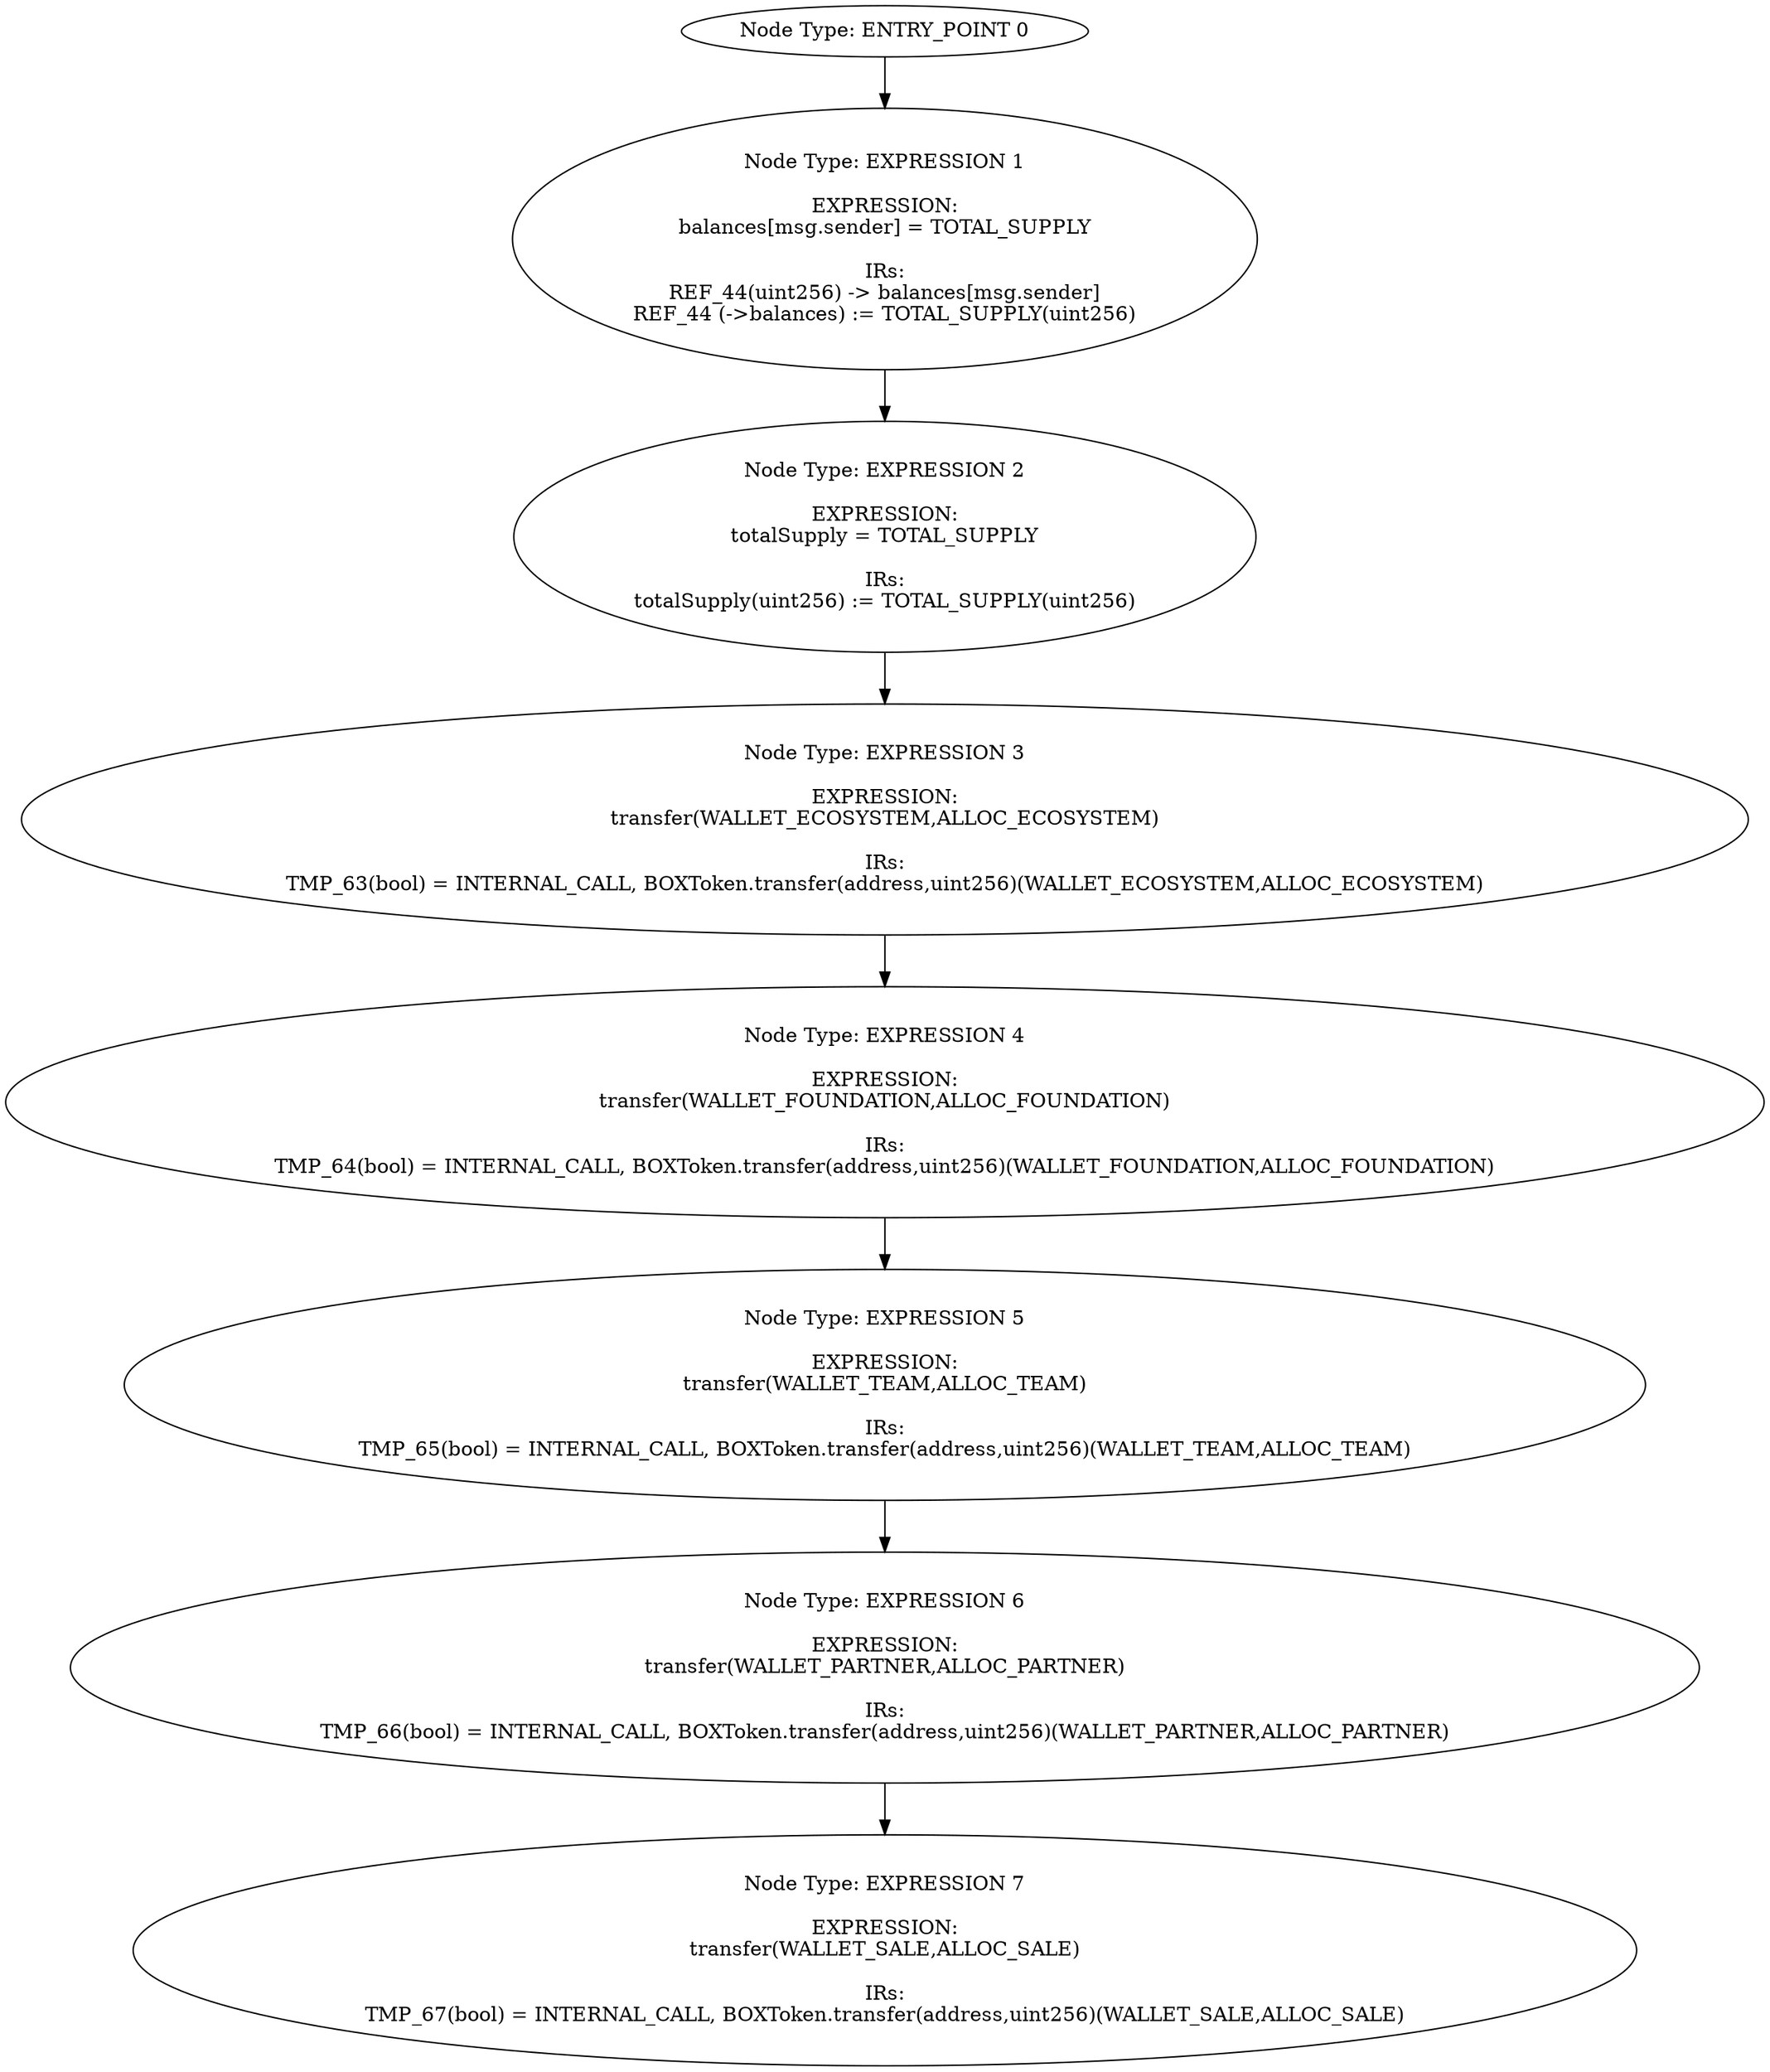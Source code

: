 digraph{
0[label="Node Type: ENTRY_POINT 0
"];
0->1;
1[label="Node Type: EXPRESSION 1

EXPRESSION:
balances[msg.sender] = TOTAL_SUPPLY

IRs:
REF_44(uint256) -> balances[msg.sender]
REF_44 (->balances) := TOTAL_SUPPLY(uint256)"];
1->2;
2[label="Node Type: EXPRESSION 2

EXPRESSION:
totalSupply = TOTAL_SUPPLY

IRs:
totalSupply(uint256) := TOTAL_SUPPLY(uint256)"];
2->3;
3[label="Node Type: EXPRESSION 3

EXPRESSION:
transfer(WALLET_ECOSYSTEM,ALLOC_ECOSYSTEM)

IRs:
TMP_63(bool) = INTERNAL_CALL, BOXToken.transfer(address,uint256)(WALLET_ECOSYSTEM,ALLOC_ECOSYSTEM)"];
3->4;
4[label="Node Type: EXPRESSION 4

EXPRESSION:
transfer(WALLET_FOUNDATION,ALLOC_FOUNDATION)

IRs:
TMP_64(bool) = INTERNAL_CALL, BOXToken.transfer(address,uint256)(WALLET_FOUNDATION,ALLOC_FOUNDATION)"];
4->5;
5[label="Node Type: EXPRESSION 5

EXPRESSION:
transfer(WALLET_TEAM,ALLOC_TEAM)

IRs:
TMP_65(bool) = INTERNAL_CALL, BOXToken.transfer(address,uint256)(WALLET_TEAM,ALLOC_TEAM)"];
5->6;
6[label="Node Type: EXPRESSION 6

EXPRESSION:
transfer(WALLET_PARTNER,ALLOC_PARTNER)

IRs:
TMP_66(bool) = INTERNAL_CALL, BOXToken.transfer(address,uint256)(WALLET_PARTNER,ALLOC_PARTNER)"];
6->7;
7[label="Node Type: EXPRESSION 7

EXPRESSION:
transfer(WALLET_SALE,ALLOC_SALE)

IRs:
TMP_67(bool) = INTERNAL_CALL, BOXToken.transfer(address,uint256)(WALLET_SALE,ALLOC_SALE)"];
}
